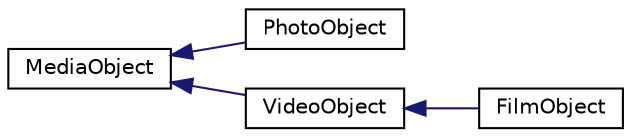 digraph "Graphical Class Hierarchy"
{
 // LATEX_PDF_SIZE
  edge [fontname="Helvetica",fontsize="10",labelfontname="Helvetica",labelfontsize="10"];
  node [fontname="Helvetica",fontsize="10",shape=record];
  rankdir="LR";
  Node0 [label="MediaObject",height=0.2,width=0.4,color="black", fillcolor="white", style="filled",URL="$classMediaObject.html",tooltip=" "];
  Node0 -> Node1 [dir="back",color="midnightblue",fontsize="10",style="solid",fontname="Helvetica"];
  Node1 [label="PhotoObject",height=0.2,width=0.4,color="black", fillcolor="white", style="filled",URL="$classPhotoObject.html",tooltip=" "];
  Node0 -> Node2 [dir="back",color="midnightblue",fontsize="10",style="solid",fontname="Helvetica"];
  Node2 [label="VideoObject",height=0.2,width=0.4,color="black", fillcolor="white", style="filled",URL="$classVideoObject.html",tooltip=" "];
  Node2 -> Node3 [dir="back",color="midnightblue",fontsize="10",style="solid",fontname="Helvetica"];
  Node3 [label="FilmObject",height=0.2,width=0.4,color="black", fillcolor="white", style="filled",URL="$classFilmObject.html",tooltip=" "];
}
